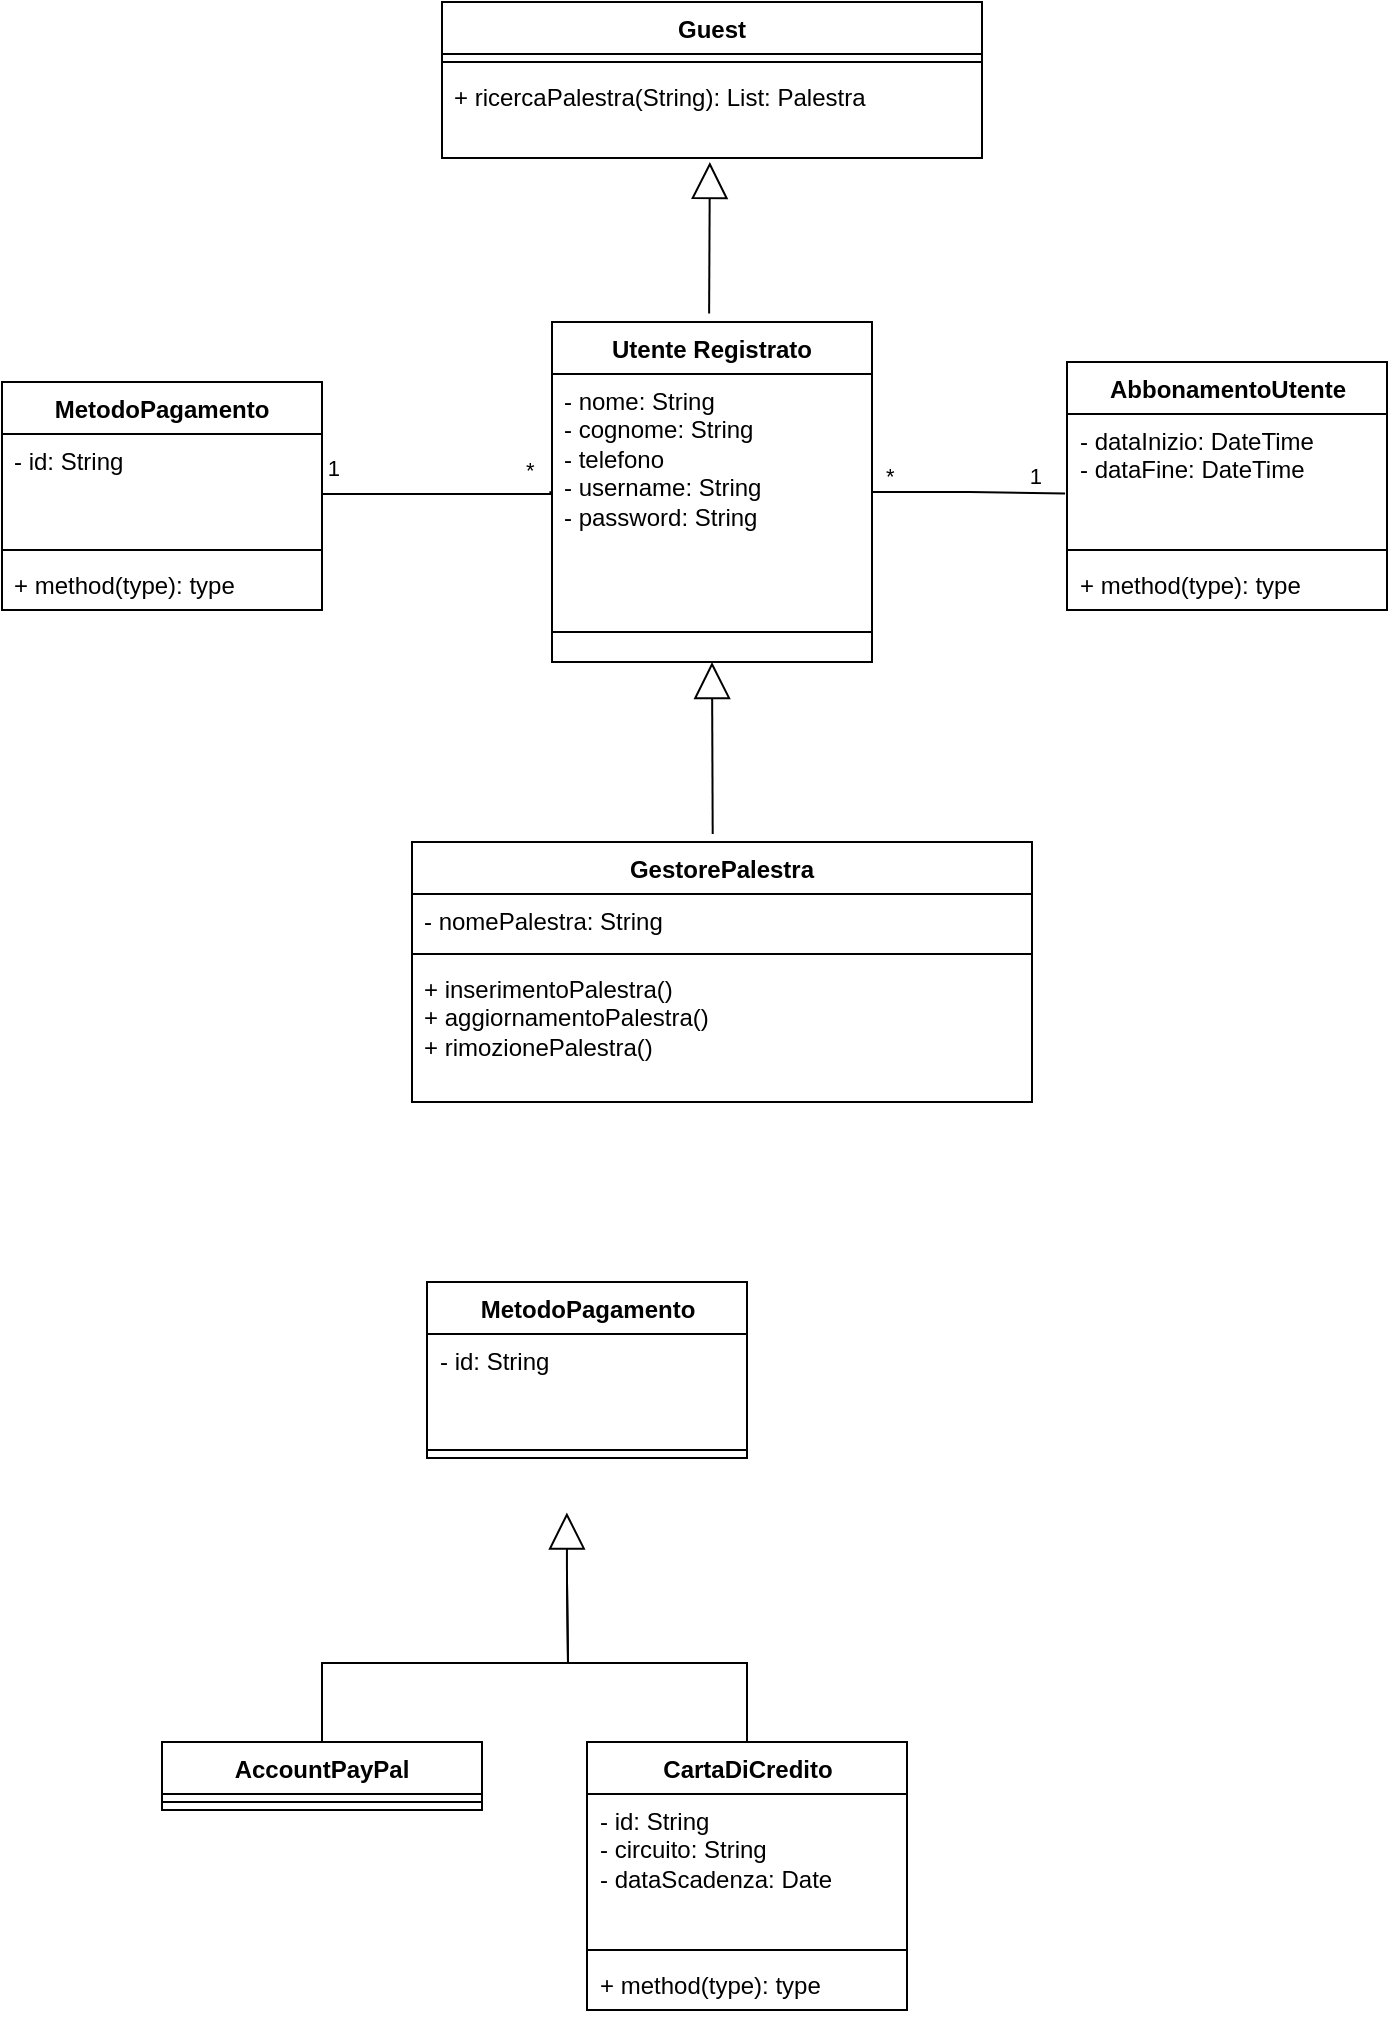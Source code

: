 <mxfile version="24.4.4" type="github">
  <diagram name="Page-1" id="rtqmb1G7pmRIMdZEJblD">
    <mxGraphModel dx="884" dy="484" grid="1" gridSize="10" guides="1" tooltips="1" connect="1" arrows="1" fold="1" page="1" pageScale="1" pageWidth="1100" pageHeight="1700" math="0" shadow="0">
      <root>
        <mxCell id="0" />
        <mxCell id="1" parent="0" />
        <mxCell id="8kIfGoQ6aiD22AjwGAcP-14" value="Utente Registrato" style="swimlane;fontStyle=1;align=center;verticalAlign=top;childLayout=stackLayout;horizontal=1;startSize=26;horizontalStack=0;resizeParent=1;resizeParentMax=0;resizeLast=0;collapsible=1;marginBottom=0;whiteSpace=wrap;html=1;" parent="1" vertex="1">
          <mxGeometry x="465" y="530" width="160" height="170" as="geometry">
            <mxRectangle x="345" y="60" width="80" height="30" as="alternateBounds" />
          </mxGeometry>
        </mxCell>
        <mxCell id="8kIfGoQ6aiD22AjwGAcP-15" value="- nome: String&lt;br&gt;&lt;div&gt;- cognome: String&lt;/div&gt;&lt;div&gt;- telefono&lt;/div&gt;&lt;div&gt;- username: String&lt;/div&gt;&lt;div&gt;- password: String&lt;/div&gt;&lt;div&gt;&lt;br&gt; &lt;/div&gt;" style="text;strokeColor=none;fillColor=none;align=left;verticalAlign=top;spacingLeft=4;spacingRight=4;overflow=hidden;rotatable=0;points=[[0,0.5],[1,0.5]];portConstraint=eastwest;whiteSpace=wrap;html=1;" parent="8kIfGoQ6aiD22AjwGAcP-14" vertex="1">
          <mxGeometry y="26" width="160" height="114" as="geometry" />
        </mxCell>
        <mxCell id="8kIfGoQ6aiD22AjwGAcP-16" value="" style="line;strokeWidth=1;fillColor=none;align=left;verticalAlign=middle;spacingTop=-1;spacingLeft=3;spacingRight=3;rotatable=0;labelPosition=right;points=[];portConstraint=eastwest;strokeColor=inherit;" parent="8kIfGoQ6aiD22AjwGAcP-14" vertex="1">
          <mxGeometry y="140" width="160" height="30" as="geometry" />
        </mxCell>
        <mxCell id="8kIfGoQ6aiD22AjwGAcP-34" value="AbbonamentoUtente" style="swimlane;fontStyle=1;align=center;verticalAlign=top;childLayout=stackLayout;horizontal=1;startSize=26;horizontalStack=0;resizeParent=1;resizeParentMax=0;resizeLast=0;collapsible=1;marginBottom=0;whiteSpace=wrap;html=1;" parent="1" vertex="1">
          <mxGeometry x="722.5" y="550" width="160" height="124" as="geometry" />
        </mxCell>
        <mxCell id="8kIfGoQ6aiD22AjwGAcP-35" value="&lt;div&gt;- dataInizio: DateTime&lt;/div&gt;&lt;div&gt;- dataFine: DateTime&lt;/div&gt;" style="text;strokeColor=none;fillColor=none;align=left;verticalAlign=top;spacingLeft=4;spacingRight=4;overflow=hidden;rotatable=0;points=[[0,0.5],[1,0.5]];portConstraint=eastwest;whiteSpace=wrap;html=1;" parent="8kIfGoQ6aiD22AjwGAcP-34" vertex="1">
          <mxGeometry y="26" width="160" height="64" as="geometry" />
        </mxCell>
        <mxCell id="8kIfGoQ6aiD22AjwGAcP-36" value="" style="line;strokeWidth=1;fillColor=none;align=left;verticalAlign=middle;spacingTop=-1;spacingLeft=3;spacingRight=3;rotatable=0;labelPosition=right;points=[];portConstraint=eastwest;strokeColor=inherit;" parent="8kIfGoQ6aiD22AjwGAcP-34" vertex="1">
          <mxGeometry y="90" width="160" height="8" as="geometry" />
        </mxCell>
        <mxCell id="8kIfGoQ6aiD22AjwGAcP-37" value="+ method(type): type" style="text;strokeColor=none;fillColor=none;align=left;verticalAlign=top;spacingLeft=4;spacingRight=4;overflow=hidden;rotatable=0;points=[[0,0.5],[1,0.5]];portConstraint=eastwest;whiteSpace=wrap;html=1;" parent="8kIfGoQ6aiD22AjwGAcP-34" vertex="1">
          <mxGeometry y="98" width="160" height="26" as="geometry" />
        </mxCell>
        <mxCell id="8kIfGoQ6aiD22AjwGAcP-50" value="" style="endArrow=none;html=1;edgeStyle=orthogonalEdgeStyle;rounded=0;exitX=1;exitY=0.5;exitDx=0;exitDy=0;entryX=-0.006;entryY=0.622;entryDx=0;entryDy=0;entryPerimeter=0;" parent="1" source="8kIfGoQ6aiD22AjwGAcP-14" target="8kIfGoQ6aiD22AjwGAcP-35" edge="1">
          <mxGeometry relative="1" as="geometry">
            <mxPoint x="650" y="710" as="sourcePoint" />
            <mxPoint x="770" y="615" as="targetPoint" />
          </mxGeometry>
        </mxCell>
        <mxCell id="8kIfGoQ6aiD22AjwGAcP-51" value="*" style="edgeLabel;resizable=0;html=1;align=left;verticalAlign=bottom;" parent="8kIfGoQ6aiD22AjwGAcP-50" connectable="0" vertex="1">
          <mxGeometry x="-1" relative="1" as="geometry">
            <mxPoint x="5" as="offset" />
          </mxGeometry>
        </mxCell>
        <mxCell id="8kIfGoQ6aiD22AjwGAcP-52" value="1" style="edgeLabel;resizable=0;html=1;align=right;verticalAlign=bottom;" parent="8kIfGoQ6aiD22AjwGAcP-50" connectable="0" vertex="1">
          <mxGeometry x="1" relative="1" as="geometry">
            <mxPoint x="-11" as="offset" />
          </mxGeometry>
        </mxCell>
        <mxCell id="8kIfGoQ6aiD22AjwGAcP-68" value="MetodoPagamento" style="swimlane;fontStyle=1;align=center;verticalAlign=top;childLayout=stackLayout;horizontal=1;startSize=26;horizontalStack=0;resizeParent=1;resizeParentMax=0;resizeLast=0;collapsible=1;marginBottom=0;whiteSpace=wrap;html=1;" parent="1" vertex="1">
          <mxGeometry x="402.5" y="1010" width="160" height="88" as="geometry" />
        </mxCell>
        <mxCell id="8kIfGoQ6aiD22AjwGAcP-69" value="&lt;div&gt;- id: String&lt;/div&gt;&lt;div&gt;&lt;br&gt;&lt;/div&gt;" style="text;strokeColor=none;fillColor=none;align=left;verticalAlign=top;spacingLeft=4;spacingRight=4;overflow=hidden;rotatable=0;points=[[0,0.5],[1,0.5]];portConstraint=eastwest;whiteSpace=wrap;html=1;" parent="8kIfGoQ6aiD22AjwGAcP-68" vertex="1">
          <mxGeometry y="26" width="160" height="54" as="geometry" />
        </mxCell>
        <mxCell id="8kIfGoQ6aiD22AjwGAcP-70" value="" style="line;strokeWidth=1;fillColor=none;align=left;verticalAlign=middle;spacingTop=-1;spacingLeft=3;spacingRight=3;rotatable=0;labelPosition=right;points=[];portConstraint=eastwest;strokeColor=inherit;" parent="8kIfGoQ6aiD22AjwGAcP-68" vertex="1">
          <mxGeometry y="80" width="160" height="8" as="geometry" />
        </mxCell>
        <mxCell id="8kIfGoQ6aiD22AjwGAcP-72" value="AccountPayPal" style="swimlane;fontStyle=1;align=center;verticalAlign=top;childLayout=stackLayout;horizontal=1;startSize=26;horizontalStack=0;resizeParent=1;resizeParentMax=0;resizeLast=0;collapsible=1;marginBottom=0;whiteSpace=wrap;html=1;" parent="1" vertex="1">
          <mxGeometry x="270" y="1240" width="160" height="34" as="geometry" />
        </mxCell>
        <mxCell id="8kIfGoQ6aiD22AjwGAcP-74" value="" style="line;strokeWidth=1;fillColor=none;align=left;verticalAlign=middle;spacingTop=-1;spacingLeft=3;spacingRight=3;rotatable=0;labelPosition=right;points=[];portConstraint=eastwest;strokeColor=inherit;" parent="8kIfGoQ6aiD22AjwGAcP-72" vertex="1">
          <mxGeometry y="26" width="160" height="8" as="geometry" />
        </mxCell>
        <mxCell id="8kIfGoQ6aiD22AjwGAcP-76" value="CartaDiCredito" style="swimlane;fontStyle=1;align=center;verticalAlign=top;childLayout=stackLayout;horizontal=1;startSize=26;horizontalStack=0;resizeParent=1;resizeParentMax=0;resizeLast=0;collapsible=1;marginBottom=0;whiteSpace=wrap;html=1;" parent="1" vertex="1">
          <mxGeometry x="482.5" y="1240" width="160" height="134" as="geometry" />
        </mxCell>
        <mxCell id="8kIfGoQ6aiD22AjwGAcP-77" value="&lt;div&gt;- id: String&lt;/div&gt;&lt;div&gt;- circuito: String&lt;/div&gt;&lt;div&gt;- dataScadenza: Date&lt;br&gt;&lt;/div&gt;&lt;div&gt;&lt;br&gt;&lt;/div&gt;" style="text;strokeColor=none;fillColor=none;align=left;verticalAlign=top;spacingLeft=4;spacingRight=4;overflow=hidden;rotatable=0;points=[[0,0.5],[1,0.5]];portConstraint=eastwest;whiteSpace=wrap;html=1;" parent="8kIfGoQ6aiD22AjwGAcP-76" vertex="1">
          <mxGeometry y="26" width="160" height="74" as="geometry" />
        </mxCell>
        <mxCell id="8kIfGoQ6aiD22AjwGAcP-78" value="" style="line;strokeWidth=1;fillColor=none;align=left;verticalAlign=middle;spacingTop=-1;spacingLeft=3;spacingRight=3;rotatable=0;labelPosition=right;points=[];portConstraint=eastwest;strokeColor=inherit;" parent="8kIfGoQ6aiD22AjwGAcP-76" vertex="1">
          <mxGeometry y="100" width="160" height="8" as="geometry" />
        </mxCell>
        <mxCell id="8kIfGoQ6aiD22AjwGAcP-79" value="+ method(type): type" style="text;strokeColor=none;fillColor=none;align=left;verticalAlign=top;spacingLeft=4;spacingRight=4;overflow=hidden;rotatable=0;points=[[0,0.5],[1,0.5]];portConstraint=eastwest;whiteSpace=wrap;html=1;" parent="8kIfGoQ6aiD22AjwGAcP-76" vertex="1">
          <mxGeometry y="108" width="160" height="26" as="geometry" />
        </mxCell>
        <mxCell id="8kIfGoQ6aiD22AjwGAcP-82" value="" style="endArrow=none;html=1;rounded=0;edgeStyle=orthogonalEdgeStyle;exitX=0.5;exitY=0;exitDx=0;exitDy=0;" parent="1" source="8kIfGoQ6aiD22AjwGAcP-72" edge="1">
          <mxGeometry width="50" height="50" relative="1" as="geometry">
            <mxPoint x="422.5" y="1200" as="sourcePoint" />
            <mxPoint x="472.5" y="1160" as="targetPoint" />
          </mxGeometry>
        </mxCell>
        <mxCell id="8kIfGoQ6aiD22AjwGAcP-83" value="" style="endArrow=none;html=1;rounded=0;edgeStyle=orthogonalEdgeStyle;exitX=0.5;exitY=0;exitDx=0;exitDy=0;" parent="1" source="8kIfGoQ6aiD22AjwGAcP-76" edge="1">
          <mxGeometry width="50" height="50" relative="1" as="geometry">
            <mxPoint x="652.5" y="1170" as="sourcePoint" />
            <mxPoint x="472.5" y="1160" as="targetPoint" />
          </mxGeometry>
        </mxCell>
        <mxCell id="8kIfGoQ6aiD22AjwGAcP-84" value="" style="endArrow=block;endSize=16;endFill=0;html=1;rounded=0;entryX=0.437;entryY=1.047;entryDx=0;entryDy=0;entryPerimeter=0;" parent="1" edge="1">
          <mxGeometry width="160" relative="1" as="geometry">
            <mxPoint x="472.5" y="1160" as="sourcePoint" />
            <mxPoint x="472.42" y="1125.222" as="targetPoint" />
          </mxGeometry>
        </mxCell>
        <mxCell id="oD0NaWUGl5O-4QIXvxNT-1" value="MetodoPagamento" style="swimlane;fontStyle=1;align=center;verticalAlign=top;childLayout=stackLayout;horizontal=1;startSize=26;horizontalStack=0;resizeParent=1;resizeParentMax=0;resizeLast=0;collapsible=1;marginBottom=0;whiteSpace=wrap;html=1;" parent="1" vertex="1">
          <mxGeometry x="190" y="560" width="160" height="114" as="geometry" />
        </mxCell>
        <mxCell id="oD0NaWUGl5O-4QIXvxNT-2" value="&lt;div&gt;- id: String&lt;/div&gt;&lt;div&gt;&lt;br&gt;&lt;/div&gt;" style="text;strokeColor=none;fillColor=none;align=left;verticalAlign=top;spacingLeft=4;spacingRight=4;overflow=hidden;rotatable=0;points=[[0,0.5],[1,0.5]];portConstraint=eastwest;whiteSpace=wrap;html=1;" parent="oD0NaWUGl5O-4QIXvxNT-1" vertex="1">
          <mxGeometry y="26" width="160" height="54" as="geometry" />
        </mxCell>
        <mxCell id="oD0NaWUGl5O-4QIXvxNT-3" value="" style="line;strokeWidth=1;fillColor=none;align=left;verticalAlign=middle;spacingTop=-1;spacingLeft=3;spacingRight=3;rotatable=0;labelPosition=right;points=[];portConstraint=eastwest;strokeColor=inherit;" parent="oD0NaWUGl5O-4QIXvxNT-1" vertex="1">
          <mxGeometry y="80" width="160" height="8" as="geometry" />
        </mxCell>
        <mxCell id="oD0NaWUGl5O-4QIXvxNT-4" value="+ method(type): type" style="text;strokeColor=none;fillColor=none;align=left;verticalAlign=top;spacingLeft=4;spacingRight=4;overflow=hidden;rotatable=0;points=[[0,0.5],[1,0.5]];portConstraint=eastwest;whiteSpace=wrap;html=1;" parent="oD0NaWUGl5O-4QIXvxNT-1" vertex="1">
          <mxGeometry y="88" width="160" height="26" as="geometry" />
        </mxCell>
        <mxCell id="FOD4UGKPv-UXOEkMieKc-3" value="" style="endArrow=none;html=1;edgeStyle=orthogonalEdgeStyle;rounded=0;entryX=1.003;entryY=0.389;entryDx=0;entryDy=0;entryPerimeter=0;exitX=-0.002;exitY=0.453;exitDx=0;exitDy=0;exitPerimeter=0;" parent="1" edge="1">
          <mxGeometry relative="1" as="geometry">
            <mxPoint x="464.2" y="614.642" as="sourcePoint" />
            <mxPoint x="350" y="614.006" as="targetPoint" />
            <Array as="points">
              <mxPoint x="464.52" y="616" />
              <mxPoint x="349.52" y="616" />
            </Array>
          </mxGeometry>
        </mxCell>
        <mxCell id="FOD4UGKPv-UXOEkMieKc-10" value="1" style="edgeLabel;resizable=0;html=1;align=right;verticalAlign=bottom;" parent="1" connectable="0" vertex="1">
          <mxGeometry x="359.997" y="611.998" as="geometry" />
        </mxCell>
        <mxCell id="FOD4UGKPv-UXOEkMieKc-11" value="*" style="edgeLabel;resizable=0;html=1;align=left;verticalAlign=bottom;" parent="1" connectable="0" vertex="1">
          <mxGeometry x="450" y="612" as="geometry" />
        </mxCell>
        <mxCell id="S1v_ceBOHo3dGN6JtOiM-1" value="" style="endArrow=block;endSize=16;endFill=0;html=1;rounded=0;exitX=0.485;exitY=-0.031;exitDx=0;exitDy=0;exitPerimeter=0;entryX=0.5;entryY=1;entryDx=0;entryDy=0;" edge="1" parent="1" source="S1v_ceBOHo3dGN6JtOiM-12" target="8kIfGoQ6aiD22AjwGAcP-14">
          <mxGeometry width="160" relative="1" as="geometry">
            <mxPoint x="545.95" y="775.82" as="sourcePoint" />
            <mxPoint x="712.5" y="720" as="targetPoint" />
          </mxGeometry>
        </mxCell>
        <mxCell id="S1v_ceBOHo3dGN6JtOiM-6" value="" style="endArrow=block;endSize=16;endFill=0;html=1;rounded=0;exitX=0.491;exitY=-0.025;exitDx=0;exitDy=0;exitPerimeter=0;entryX=0.496;entryY=1.045;entryDx=0;entryDy=0;entryPerimeter=0;" edge="1" parent="1" source="8kIfGoQ6aiD22AjwGAcP-14" target="S1v_ceBOHo3dGN6JtOiM-10">
          <mxGeometry width="160" relative="1" as="geometry">
            <mxPoint x="550" y="490" as="sourcePoint" />
            <mxPoint x="544" y="460" as="targetPoint" />
          </mxGeometry>
        </mxCell>
        <mxCell id="S1v_ceBOHo3dGN6JtOiM-7" value="&lt;div&gt;Guest&lt;/div&gt;&lt;div&gt;&lt;br&gt;&lt;/div&gt;" style="swimlane;fontStyle=1;align=center;verticalAlign=top;childLayout=stackLayout;horizontal=1;startSize=26;horizontalStack=0;resizeParent=1;resizeParentMax=0;resizeLast=0;collapsible=1;marginBottom=0;whiteSpace=wrap;html=1;" vertex="1" parent="1">
          <mxGeometry x="410" y="370" width="270" height="78" as="geometry" />
        </mxCell>
        <mxCell id="S1v_ceBOHo3dGN6JtOiM-9" value="" style="line;strokeWidth=1;fillColor=none;align=left;verticalAlign=middle;spacingTop=-1;spacingLeft=3;spacingRight=3;rotatable=0;labelPosition=right;points=[];portConstraint=eastwest;strokeColor=inherit;" vertex="1" parent="S1v_ceBOHo3dGN6JtOiM-7">
          <mxGeometry y="26" width="270" height="8" as="geometry" />
        </mxCell>
        <mxCell id="S1v_ceBOHo3dGN6JtOiM-10" value="&lt;div&gt;+ ricercaPalestra(String): List: Palestra&lt;/div&gt;" style="text;strokeColor=none;fillColor=none;align=left;verticalAlign=top;spacingLeft=4;spacingRight=4;overflow=hidden;rotatable=0;points=[[0,0.5],[1,0.5]];portConstraint=eastwest;whiteSpace=wrap;html=1;" vertex="1" parent="S1v_ceBOHo3dGN6JtOiM-7">
          <mxGeometry y="34" width="270" height="44" as="geometry" />
        </mxCell>
        <mxCell id="S1v_ceBOHo3dGN6JtOiM-12" value="GestorePalestra" style="swimlane;fontStyle=1;align=center;verticalAlign=top;childLayout=stackLayout;horizontal=1;startSize=26;horizontalStack=0;resizeParent=1;resizeParentMax=0;resizeLast=0;collapsible=1;marginBottom=0;whiteSpace=wrap;html=1;" vertex="1" parent="1">
          <mxGeometry x="395" y="790" width="310" height="130" as="geometry" />
        </mxCell>
        <mxCell id="S1v_ceBOHo3dGN6JtOiM-13" value="- nomePalestra: String" style="text;strokeColor=none;fillColor=none;align=left;verticalAlign=top;spacingLeft=4;spacingRight=4;overflow=hidden;rotatable=0;points=[[0,0.5],[1,0.5]];portConstraint=eastwest;whiteSpace=wrap;html=1;" vertex="1" parent="S1v_ceBOHo3dGN6JtOiM-12">
          <mxGeometry y="26" width="310" height="26" as="geometry" />
        </mxCell>
        <mxCell id="S1v_ceBOHo3dGN6JtOiM-14" value="" style="line;strokeWidth=1;fillColor=none;align=left;verticalAlign=middle;spacingTop=-1;spacingLeft=3;spacingRight=3;rotatable=0;labelPosition=right;points=[];portConstraint=eastwest;strokeColor=inherit;" vertex="1" parent="S1v_ceBOHo3dGN6JtOiM-12">
          <mxGeometry y="52" width="310" height="8" as="geometry" />
        </mxCell>
        <mxCell id="S1v_ceBOHo3dGN6JtOiM-15" value="&lt;div&gt;+ inserimentoPalestra()&lt;/div&gt;&lt;div&gt;+ aggiornamentoPalestra()&lt;/div&gt;&lt;div&gt;+ rimozionePalestra()&lt;br&gt;&lt;/div&gt;" style="text;strokeColor=none;fillColor=none;align=left;verticalAlign=top;spacingLeft=4;spacingRight=4;overflow=hidden;rotatable=0;points=[[0,0.5],[1,0.5]];portConstraint=eastwest;whiteSpace=wrap;html=1;" vertex="1" parent="S1v_ceBOHo3dGN6JtOiM-12">
          <mxGeometry y="60" width="310" height="70" as="geometry" />
        </mxCell>
      </root>
    </mxGraphModel>
  </diagram>
</mxfile>
